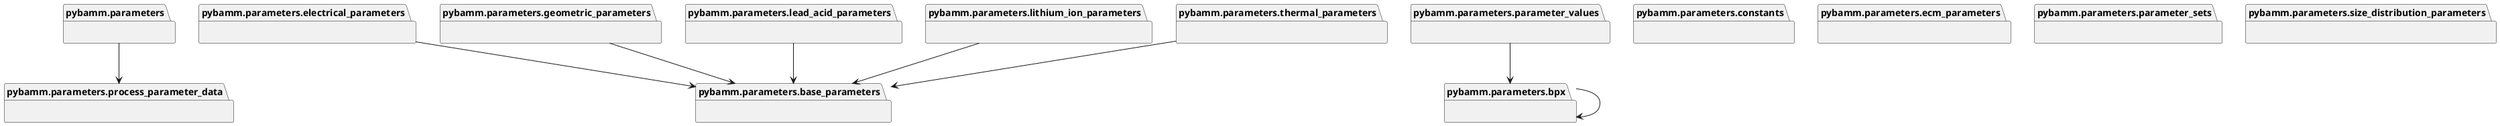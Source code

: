 @startuml packages
set namespaceSeparator none
package "pybamm.parameters" as pybamm.parameters {
}
package "pybamm.parameters.base_parameters" as pybamm.parameters.base_parameters {
}
package "pybamm.parameters.bpx" as pybamm.parameters.bpx {
}
package "pybamm.parameters.constants" as pybamm.parameters.constants {
}
package "pybamm.parameters.ecm_parameters" as pybamm.parameters.ecm_parameters {
}
package "pybamm.parameters.electrical_parameters" as pybamm.parameters.electrical_parameters {
}
package "pybamm.parameters.geometric_parameters" as pybamm.parameters.geometric_parameters {
}
package "pybamm.parameters.lead_acid_parameters" as pybamm.parameters.lead_acid_parameters {
}
package "pybamm.parameters.lithium_ion_parameters" as pybamm.parameters.lithium_ion_parameters {
}
package "pybamm.parameters.parameter_sets" as pybamm.parameters.parameter_sets {
}
package "pybamm.parameters.parameter_values" as pybamm.parameters.parameter_values {
}
package "pybamm.parameters.process_parameter_data" as pybamm.parameters.process_parameter_data {
}
package "pybamm.parameters.size_distribution_parameters" as pybamm.parameters.size_distribution_parameters {
}
package "pybamm.parameters.thermal_parameters" as pybamm.parameters.thermal_parameters {
}
pybamm.parameters --> pybamm.parameters.process_parameter_data
pybamm.parameters.bpx --> pybamm.parameters.bpx
pybamm.parameters.electrical_parameters --> pybamm.parameters.base_parameters
pybamm.parameters.geometric_parameters --> pybamm.parameters.base_parameters
pybamm.parameters.lead_acid_parameters --> pybamm.parameters.base_parameters
pybamm.parameters.lithium_ion_parameters --> pybamm.parameters.base_parameters
pybamm.parameters.parameter_values --> pybamm.parameters.bpx
pybamm.parameters.thermal_parameters --> pybamm.parameters.base_parameters
@enduml
